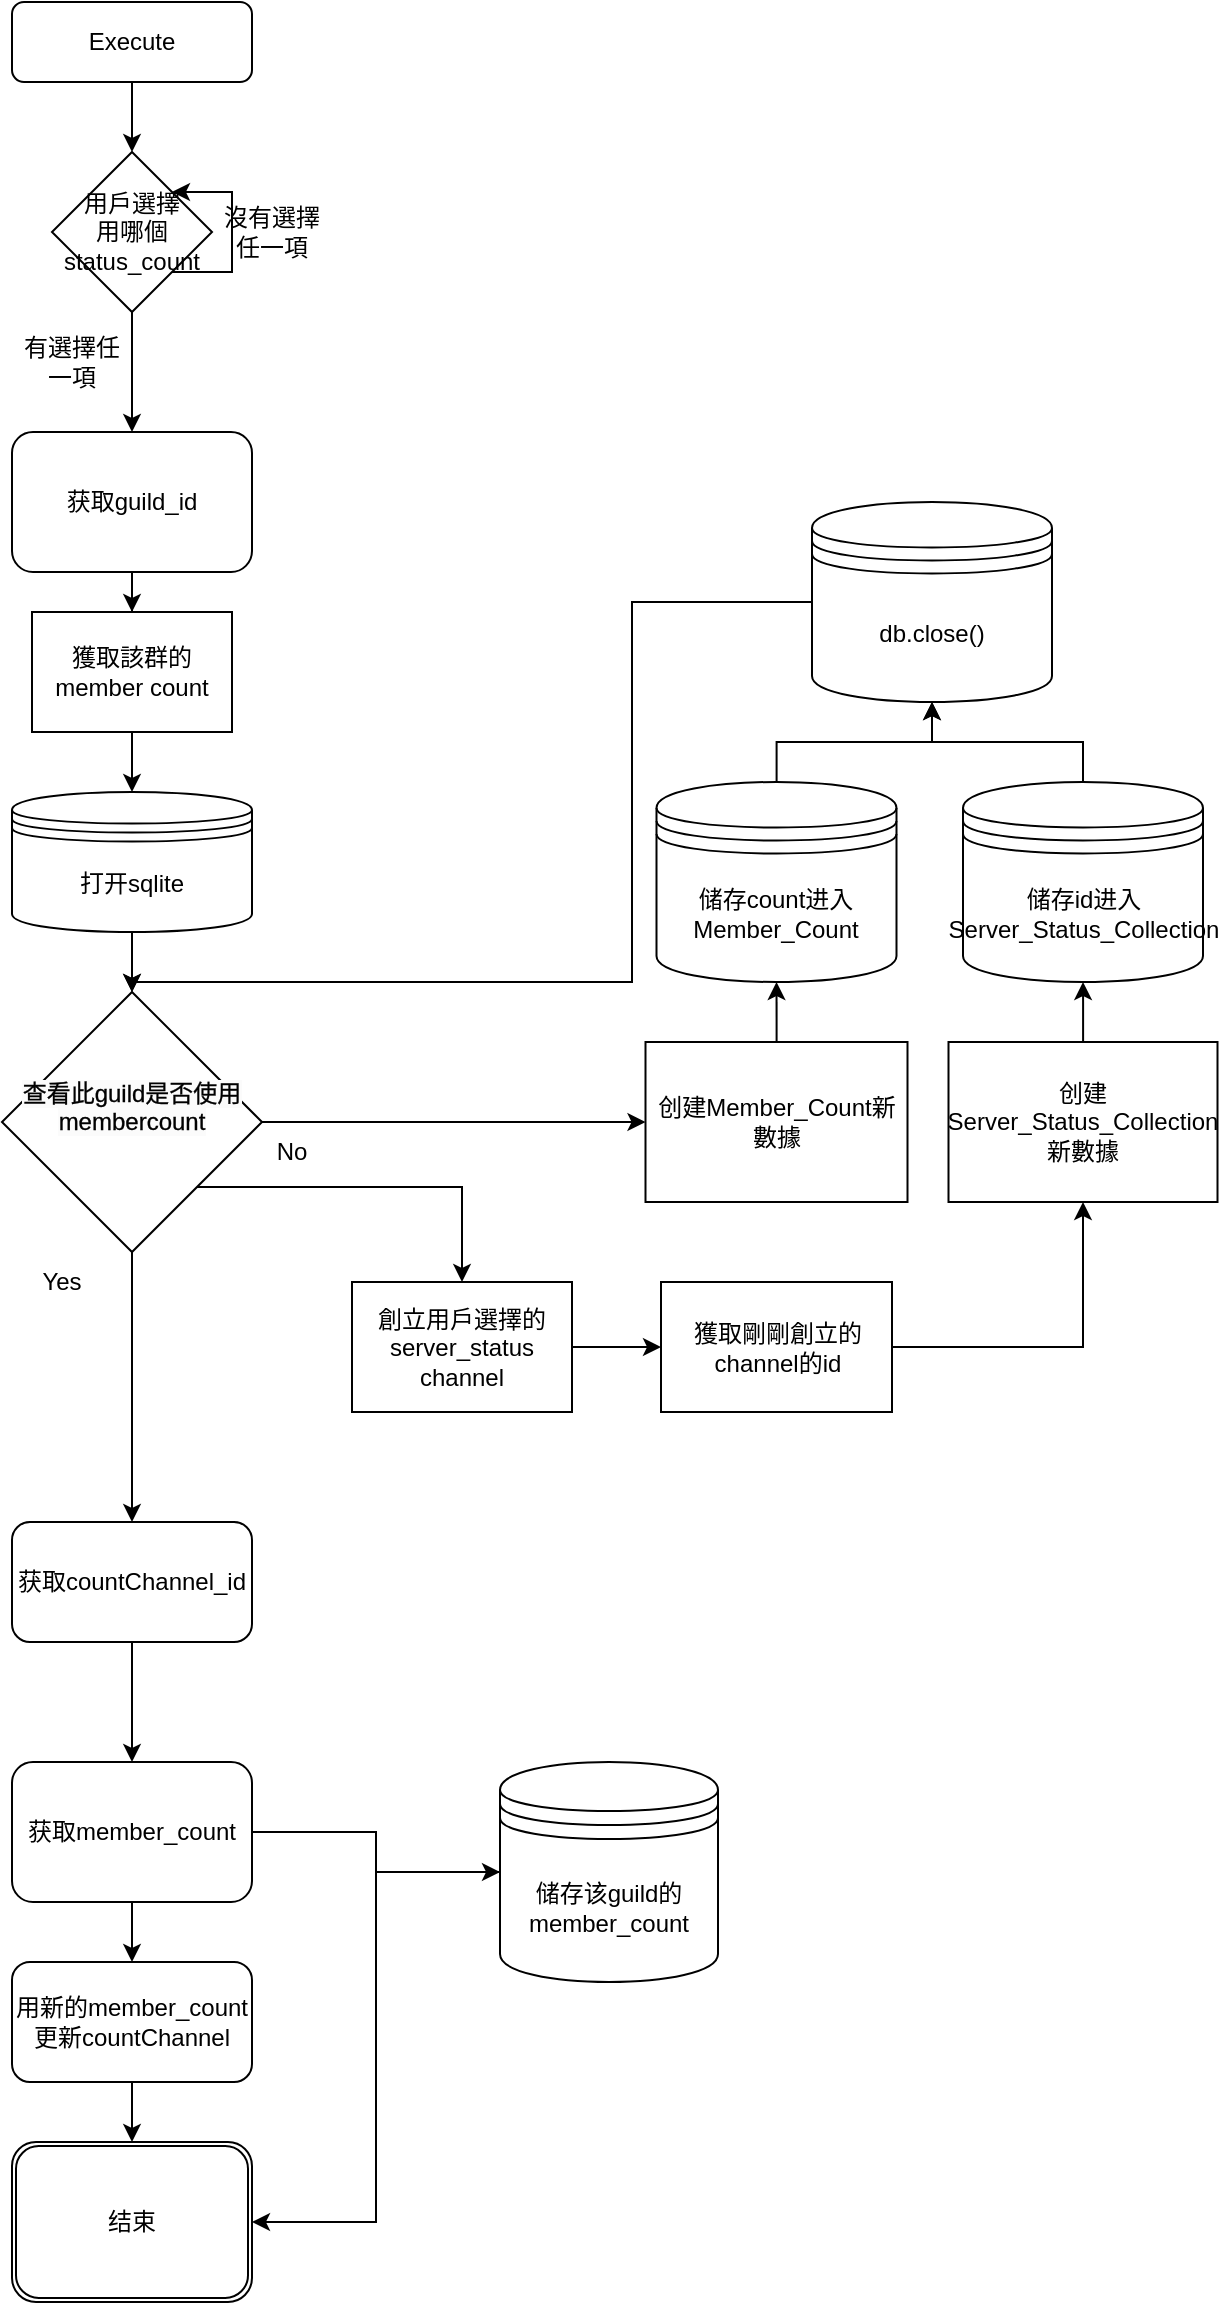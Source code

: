 <mxfile version="21.1.4" type="github">
  <diagram id="C5RBs43oDa-KdzZeNtuy" name="Page-1">
    <mxGraphModel dx="989" dy="543" grid="1" gridSize="10" guides="1" tooltips="1" connect="1" arrows="1" fold="1" page="1" pageScale="1" pageWidth="827" pageHeight="1169" math="0" shadow="0">
      <root>
        <mxCell id="WIyWlLk6GJQsqaUBKTNV-0" />
        <mxCell id="WIyWlLk6GJQsqaUBKTNV-1" parent="WIyWlLk6GJQsqaUBKTNV-0" />
        <mxCell id="IgJqMe834EL95Fx6XLql-3" style="edgeStyle=orthogonalEdgeStyle;rounded=0;orthogonalLoop=1;jettySize=auto;html=1;" edge="1" parent="WIyWlLk6GJQsqaUBKTNV-1" source="WIyWlLk6GJQsqaUBKTNV-3" target="IgJqMe834EL95Fx6XLql-1">
          <mxGeometry relative="1" as="geometry" />
        </mxCell>
        <mxCell id="WIyWlLk6GJQsqaUBKTNV-3" value="Execute" style="rounded=1;whiteSpace=wrap;html=1;fontSize=12;glass=0;strokeWidth=1;shadow=0;" parent="WIyWlLk6GJQsqaUBKTNV-1" vertex="1">
          <mxGeometry x="170" y="90" width="120" height="40" as="geometry" />
        </mxCell>
        <mxCell id="IgJqMe834EL95Fx6XLql-33" style="edgeStyle=orthogonalEdgeStyle;rounded=0;orthogonalLoop=1;jettySize=auto;html=1;" edge="1" parent="WIyWlLk6GJQsqaUBKTNV-1" source="0X0OkWObve7CjvhDQ9vk-1" target="IgJqMe834EL95Fx6XLql-31">
          <mxGeometry relative="1" as="geometry" />
        </mxCell>
        <mxCell id="0X0OkWObve7CjvhDQ9vk-1" value="获取guild_id" style="rounded=1;whiteSpace=wrap;html=1;" parent="WIyWlLk6GJQsqaUBKTNV-1" vertex="1">
          <mxGeometry x="170" y="305" width="120" height="70" as="geometry" />
        </mxCell>
        <mxCell id="IgJqMe834EL95Fx6XLql-40" style="rounded=0;orthogonalLoop=1;jettySize=auto;html=1;exitX=0.25;exitY=0;exitDx=0;exitDy=0;edgeStyle=elbowEdgeStyle;" edge="1" parent="WIyWlLk6GJQsqaUBKTNV-1" source="0X0OkWObve7CjvhDQ9vk-16" target="0X0OkWObve7CjvhDQ9vk-19">
          <mxGeometry relative="1" as="geometry" />
        </mxCell>
        <mxCell id="0X0OkWObve7CjvhDQ9vk-16" value="No" style="text;html=1;strokeColor=none;fillColor=none;align=center;verticalAlign=middle;whiteSpace=wrap;rounded=0;" parent="WIyWlLk6GJQsqaUBKTNV-1" vertex="1">
          <mxGeometry x="280" y="650" width="60" height="30" as="geometry" />
        </mxCell>
        <mxCell id="0X0OkWObve7CjvhDQ9vk-17" value="Yes" style="text;html=1;strokeColor=none;fillColor=none;align=center;verticalAlign=middle;whiteSpace=wrap;rounded=0;" parent="WIyWlLk6GJQsqaUBKTNV-1" vertex="1">
          <mxGeometry x="165" y="715" width="60" height="30" as="geometry" />
        </mxCell>
        <mxCell id="0X0OkWObve7CjvhDQ9vk-35" style="edgeStyle=orthogonalEdgeStyle;rounded=0;orthogonalLoop=1;jettySize=auto;html=1;entryX=0.5;entryY=1;entryDx=0;entryDy=0;" parent="WIyWlLk6GJQsqaUBKTNV-1" source="0X0OkWObve7CjvhDQ9vk-19" target="0X0OkWObve7CjvhDQ9vk-25" edge="1">
          <mxGeometry relative="1" as="geometry" />
        </mxCell>
        <mxCell id="0X0OkWObve7CjvhDQ9vk-19" value="创建Member_Count新數據" style="rounded=1;whiteSpace=wrap;html=1;arcSize=0;" parent="WIyWlLk6GJQsqaUBKTNV-1" vertex="1">
          <mxGeometry x="486.75" y="610" width="131" height="80" as="geometry" />
        </mxCell>
        <mxCell id="IgJqMe834EL95Fx6XLql-35" style="edgeStyle=orthogonalEdgeStyle;rounded=0;orthogonalLoop=1;jettySize=auto;html=1;entryX=0.5;entryY=0;entryDx=0;entryDy=0;" edge="1" parent="WIyWlLk6GJQsqaUBKTNV-1" source="0X0OkWObve7CjvhDQ9vk-20" target="0X0OkWObve7CjvhDQ9vk-36">
          <mxGeometry relative="1" as="geometry" />
        </mxCell>
        <mxCell id="0X0OkWObve7CjvhDQ9vk-20" value="打开sqlite" style="shape=datastore;whiteSpace=wrap;html=1;" parent="WIyWlLk6GJQsqaUBKTNV-1" vertex="1">
          <mxGeometry x="170" y="485" width="120" height="70" as="geometry" />
        </mxCell>
        <mxCell id="0X0OkWObve7CjvhDQ9vk-53" style="edgeStyle=orthogonalEdgeStyle;rounded=0;orthogonalLoop=1;jettySize=auto;html=1;entryX=0.5;entryY=0;entryDx=0;entryDy=0;" parent="WIyWlLk6GJQsqaUBKTNV-1" source="0X0OkWObve7CjvhDQ9vk-21" target="0X0OkWObve7CjvhDQ9vk-52" edge="1">
          <mxGeometry relative="1" as="geometry" />
        </mxCell>
        <mxCell id="0X0OkWObve7CjvhDQ9vk-21" value="获取countChannel_id" style="rounded=1;whiteSpace=wrap;html=1;" parent="WIyWlLk6GJQsqaUBKTNV-1" vertex="1">
          <mxGeometry x="170" y="850" width="120" height="60" as="geometry" />
        </mxCell>
        <mxCell id="IgJqMe834EL95Fx6XLql-49" style="edgeStyle=orthogonalEdgeStyle;rounded=0;orthogonalLoop=1;jettySize=auto;html=1;" edge="1" parent="WIyWlLk6GJQsqaUBKTNV-1" source="0X0OkWObve7CjvhDQ9vk-25" target="IgJqMe834EL95Fx6XLql-48">
          <mxGeometry relative="1" as="geometry" />
        </mxCell>
        <mxCell id="0X0OkWObve7CjvhDQ9vk-25" value="储存count进入Member_Count" style="shape=datastore;whiteSpace=wrap;html=1;" parent="WIyWlLk6GJQsqaUBKTNV-1" vertex="1">
          <mxGeometry x="492.25" y="480" width="120" height="100" as="geometry" />
        </mxCell>
        <mxCell id="0X0OkWObve7CjvhDQ9vk-50" style="edgeStyle=orthogonalEdgeStyle;rounded=0;orthogonalLoop=1;jettySize=auto;html=1;entryX=0.5;entryY=0;entryDx=0;entryDy=0;" parent="WIyWlLk6GJQsqaUBKTNV-1" source="0X0OkWObve7CjvhDQ9vk-36" target="0X0OkWObve7CjvhDQ9vk-21" edge="1">
          <mxGeometry relative="1" as="geometry" />
        </mxCell>
        <mxCell id="IgJqMe834EL95Fx6XLql-26" style="edgeStyle=orthogonalEdgeStyle;rounded=0;orthogonalLoop=1;jettySize=auto;html=1;exitX=1;exitY=1;exitDx=0;exitDy=0;" edge="1" parent="WIyWlLk6GJQsqaUBKTNV-1" source="0X0OkWObve7CjvhDQ9vk-36" target="IgJqMe834EL95Fx6XLql-27">
          <mxGeometry relative="1" as="geometry">
            <mxPoint x="340" y="682.517" as="targetPoint" />
          </mxGeometry>
        </mxCell>
        <mxCell id="0X0OkWObve7CjvhDQ9vk-36" value="&#xa;&lt;span style=&quot;color: rgb(0, 0, 0); font-family: Helvetica; font-size: 12px; font-style: normal; font-variant-ligatures: normal; font-variant-caps: normal; font-weight: 400; letter-spacing: normal; orphans: 2; text-align: center; text-indent: 0px; text-transform: none; widows: 2; word-spacing: 0px; -webkit-text-stroke-width: 0.15px; background-color: rgb(251, 251, 251); text-decoration-thickness: initial; text-decoration-style: initial; text-decoration-color: initial; float: none; display: inline !important;&quot;&gt;查看此guild是否使用membercount&lt;/span&gt;&#xa;&#xa;" style="rhombus;whiteSpace=wrap;html=1;" parent="WIyWlLk6GJQsqaUBKTNV-1" vertex="1">
          <mxGeometry x="165" y="585" width="130" height="130" as="geometry" />
        </mxCell>
        <mxCell id="0X0OkWObve7CjvhDQ9vk-60" style="edgeStyle=orthogonalEdgeStyle;rounded=0;orthogonalLoop=1;jettySize=auto;html=1;entryX=0.5;entryY=0;entryDx=0;entryDy=0;" parent="WIyWlLk6GJQsqaUBKTNV-1" source="0X0OkWObve7CjvhDQ9vk-52" target="0X0OkWObve7CjvhDQ9vk-56" edge="1">
          <mxGeometry relative="1" as="geometry" />
        </mxCell>
        <mxCell id="0X0OkWObve7CjvhDQ9vk-64" style="edgeStyle=orthogonalEdgeStyle;rounded=0;orthogonalLoop=1;jettySize=auto;html=1;entryX=0;entryY=0.5;entryDx=0;entryDy=0;" parent="WIyWlLk6GJQsqaUBKTNV-1" source="0X0OkWObve7CjvhDQ9vk-52" target="0X0OkWObve7CjvhDQ9vk-62" edge="1">
          <mxGeometry relative="1" as="geometry" />
        </mxCell>
        <mxCell id="0X0OkWObve7CjvhDQ9vk-52" value="获取member_count" style="rounded=1;whiteSpace=wrap;html=1;" parent="WIyWlLk6GJQsqaUBKTNV-1" vertex="1">
          <mxGeometry x="170" y="970" width="120" height="70" as="geometry" />
        </mxCell>
        <mxCell id="0X0OkWObve7CjvhDQ9vk-66" style="edgeStyle=orthogonalEdgeStyle;rounded=0;orthogonalLoop=1;jettySize=auto;html=1;" parent="WIyWlLk6GJQsqaUBKTNV-1" source="0X0OkWObve7CjvhDQ9vk-56" target="0X0OkWObve7CjvhDQ9vk-65" edge="1">
          <mxGeometry relative="1" as="geometry" />
        </mxCell>
        <mxCell id="0X0OkWObve7CjvhDQ9vk-56" value="用新的member_count更新countChannel" style="rounded=1;whiteSpace=wrap;html=1;" parent="WIyWlLk6GJQsqaUBKTNV-1" vertex="1">
          <mxGeometry x="170" y="1070" width="120" height="60" as="geometry" />
        </mxCell>
        <mxCell id="0X0OkWObve7CjvhDQ9vk-70" style="edgeStyle=orthogonalEdgeStyle;rounded=0;orthogonalLoop=1;jettySize=auto;html=1;entryX=1;entryY=0.5;entryDx=0;entryDy=0;" parent="WIyWlLk6GJQsqaUBKTNV-1" source="0X0OkWObve7CjvhDQ9vk-62" target="0X0OkWObve7CjvhDQ9vk-65" edge="1">
          <mxGeometry relative="1" as="geometry" />
        </mxCell>
        <mxCell id="0X0OkWObve7CjvhDQ9vk-62" value="储存该guild的member_count" style="shape=datastore;whiteSpace=wrap;html=1;" parent="WIyWlLk6GJQsqaUBKTNV-1" vertex="1">
          <mxGeometry x="414" y="970" width="109" height="110" as="geometry" />
        </mxCell>
        <mxCell id="0X0OkWObve7CjvhDQ9vk-65" value="结束" style="shape=ext;double=1;rounded=1;whiteSpace=wrap;html=1;" parent="WIyWlLk6GJQsqaUBKTNV-1" vertex="1">
          <mxGeometry x="170" y="1160" width="120" height="80" as="geometry" />
        </mxCell>
        <mxCell id="IgJqMe834EL95Fx6XLql-15" style="rounded=0;orthogonalLoop=1;jettySize=auto;html=1;exitX=1;exitY=1;exitDx=0;exitDy=0;movable=1;resizable=1;rotatable=1;deletable=1;editable=1;locked=0;connectable=1;elbow=vertical;entryX=1;entryY=0;entryDx=0;entryDy=0;" edge="1" parent="WIyWlLk6GJQsqaUBKTNV-1" source="IgJqMe834EL95Fx6XLql-1" target="IgJqMe834EL95Fx6XLql-1">
          <mxGeometry relative="1" as="geometry">
            <mxPoint x="435" y="215" as="targetPoint" />
          </mxGeometry>
        </mxCell>
        <mxCell id="IgJqMe834EL95Fx6XLql-17" style="edgeStyle=entityRelationEdgeStyle;rounded=0;orthogonalLoop=1;jettySize=auto;html=1;exitX=1;exitY=1;exitDx=0;exitDy=0;elbow=vertical;entryX=1;entryY=0;entryDx=0;entryDy=0;" edge="1" parent="WIyWlLk6GJQsqaUBKTNV-1" source="IgJqMe834EL95Fx6XLql-1" target="IgJqMe834EL95Fx6XLql-1">
          <mxGeometry relative="1" as="geometry">
            <mxPoint x="335" y="225" as="targetPoint" />
          </mxGeometry>
        </mxCell>
        <mxCell id="IgJqMe834EL95Fx6XLql-36" style="edgeStyle=orthogonalEdgeStyle;rounded=0;orthogonalLoop=1;jettySize=auto;html=1;entryX=0.5;entryY=0;entryDx=0;entryDy=0;" edge="1" parent="WIyWlLk6GJQsqaUBKTNV-1" source="IgJqMe834EL95Fx6XLql-1" target="0X0OkWObve7CjvhDQ9vk-1">
          <mxGeometry relative="1" as="geometry" />
        </mxCell>
        <mxCell id="IgJqMe834EL95Fx6XLql-1" value="用戶選擇&lt;br&gt;用哪個status_count" style="rhombus;whiteSpace=wrap;html=1;" vertex="1" parent="WIyWlLk6GJQsqaUBKTNV-1">
          <mxGeometry x="190" y="165" width="80" height="80" as="geometry" />
        </mxCell>
        <mxCell id="IgJqMe834EL95Fx6XLql-7" value="有選擇任一項" style="text;html=1;strokeColor=none;fillColor=none;align=center;verticalAlign=middle;whiteSpace=wrap;rounded=0;" vertex="1" parent="WIyWlLk6GJQsqaUBKTNV-1">
          <mxGeometry x="170" y="255" width="60" height="30" as="geometry" />
        </mxCell>
        <mxCell id="IgJqMe834EL95Fx6XLql-8" value="沒有選擇任一項" style="text;html=1;strokeColor=none;fillColor=none;align=center;verticalAlign=middle;whiteSpace=wrap;rounded=0;" vertex="1" parent="WIyWlLk6GJQsqaUBKTNV-1">
          <mxGeometry x="270" y="190" width="60" height="30" as="geometry" />
        </mxCell>
        <mxCell id="IgJqMe834EL95Fx6XLql-50" style="edgeStyle=orthogonalEdgeStyle;rounded=0;orthogonalLoop=1;jettySize=auto;html=1;" edge="1" parent="WIyWlLk6GJQsqaUBKTNV-1" source="IgJqMe834EL95Fx6XLql-19" target="IgJqMe834EL95Fx6XLql-48">
          <mxGeometry relative="1" as="geometry" />
        </mxCell>
        <mxCell id="IgJqMe834EL95Fx6XLql-19" value="储存id进入Server_Status_Collection" style="shape=datastore;whiteSpace=wrap;html=1;" vertex="1" parent="WIyWlLk6GJQsqaUBKTNV-1">
          <mxGeometry x="645.5" y="480" width="120" height="100" as="geometry" />
        </mxCell>
        <mxCell id="IgJqMe834EL95Fx6XLql-23" style="edgeStyle=orthogonalEdgeStyle;rounded=0;orthogonalLoop=1;jettySize=auto;html=1;" edge="1" parent="WIyWlLk6GJQsqaUBKTNV-1" source="IgJqMe834EL95Fx6XLql-20" target="IgJqMe834EL95Fx6XLql-19">
          <mxGeometry relative="1" as="geometry" />
        </mxCell>
        <mxCell id="IgJqMe834EL95Fx6XLql-20" value="创建Server_Status_Collection新數據" style="rounded=1;whiteSpace=wrap;html=1;direction=south;arcSize=0;" vertex="1" parent="WIyWlLk6GJQsqaUBKTNV-1">
          <mxGeometry x="638.25" y="610" width="134.5" height="80" as="geometry" />
        </mxCell>
        <mxCell id="IgJqMe834EL95Fx6XLql-30" style="edgeStyle=orthogonalEdgeStyle;rounded=0;orthogonalLoop=1;jettySize=auto;html=1;" edge="1" parent="WIyWlLk6GJQsqaUBKTNV-1" source="IgJqMe834EL95Fx6XLql-27" target="IgJqMe834EL95Fx6XLql-29">
          <mxGeometry relative="1" as="geometry" />
        </mxCell>
        <mxCell id="IgJqMe834EL95Fx6XLql-27" value="創立用戶選擇的server_status channel" style="rounded=0;whiteSpace=wrap;html=1;" vertex="1" parent="WIyWlLk6GJQsqaUBKTNV-1">
          <mxGeometry x="340" y="730" width="110" height="65" as="geometry" />
        </mxCell>
        <mxCell id="IgJqMe834EL95Fx6XLql-53" style="edgeStyle=orthogonalEdgeStyle;rounded=0;orthogonalLoop=1;jettySize=auto;html=1;entryX=1;entryY=0.5;entryDx=0;entryDy=0;" edge="1" parent="WIyWlLk6GJQsqaUBKTNV-1" source="IgJqMe834EL95Fx6XLql-29" target="IgJqMe834EL95Fx6XLql-20">
          <mxGeometry relative="1" as="geometry" />
        </mxCell>
        <mxCell id="IgJqMe834EL95Fx6XLql-29" value="獲取剛剛創立的channel的id" style="rounded=0;whiteSpace=wrap;html=1;" vertex="1" parent="WIyWlLk6GJQsqaUBKTNV-1">
          <mxGeometry x="494.5" y="730" width="115.5" height="65" as="geometry" />
        </mxCell>
        <mxCell id="IgJqMe834EL95Fx6XLql-34" style="edgeStyle=orthogonalEdgeStyle;rounded=0;orthogonalLoop=1;jettySize=auto;html=1;" edge="1" parent="WIyWlLk6GJQsqaUBKTNV-1" source="IgJqMe834EL95Fx6XLql-31" target="0X0OkWObve7CjvhDQ9vk-20">
          <mxGeometry relative="1" as="geometry" />
        </mxCell>
        <mxCell id="IgJqMe834EL95Fx6XLql-31" value="獲取該群的member count" style="rounded=0;whiteSpace=wrap;html=1;" vertex="1" parent="WIyWlLk6GJQsqaUBKTNV-1">
          <mxGeometry x="180" y="395" width="100" height="60" as="geometry" />
        </mxCell>
        <mxCell id="IgJqMe834EL95Fx6XLql-51" style="edgeStyle=orthogonalEdgeStyle;rounded=0;orthogonalLoop=1;jettySize=auto;html=1;entryX=0.5;entryY=0;entryDx=0;entryDy=0;" edge="1" parent="WIyWlLk6GJQsqaUBKTNV-1" source="IgJqMe834EL95Fx6XLql-48" target="0X0OkWObve7CjvhDQ9vk-36">
          <mxGeometry relative="1" as="geometry">
            <mxPoint x="230" y="570" as="targetPoint" />
            <Array as="points">
              <mxPoint x="480" y="390" />
              <mxPoint x="480" y="580" />
              <mxPoint x="230" y="580" />
            </Array>
          </mxGeometry>
        </mxCell>
        <mxCell id="IgJqMe834EL95Fx6XLql-48" value="db.close()" style="shape=datastore;whiteSpace=wrap;html=1;" vertex="1" parent="WIyWlLk6GJQsqaUBKTNV-1">
          <mxGeometry x="570" y="340" width="120" height="100" as="geometry" />
        </mxCell>
      </root>
    </mxGraphModel>
  </diagram>
</mxfile>
